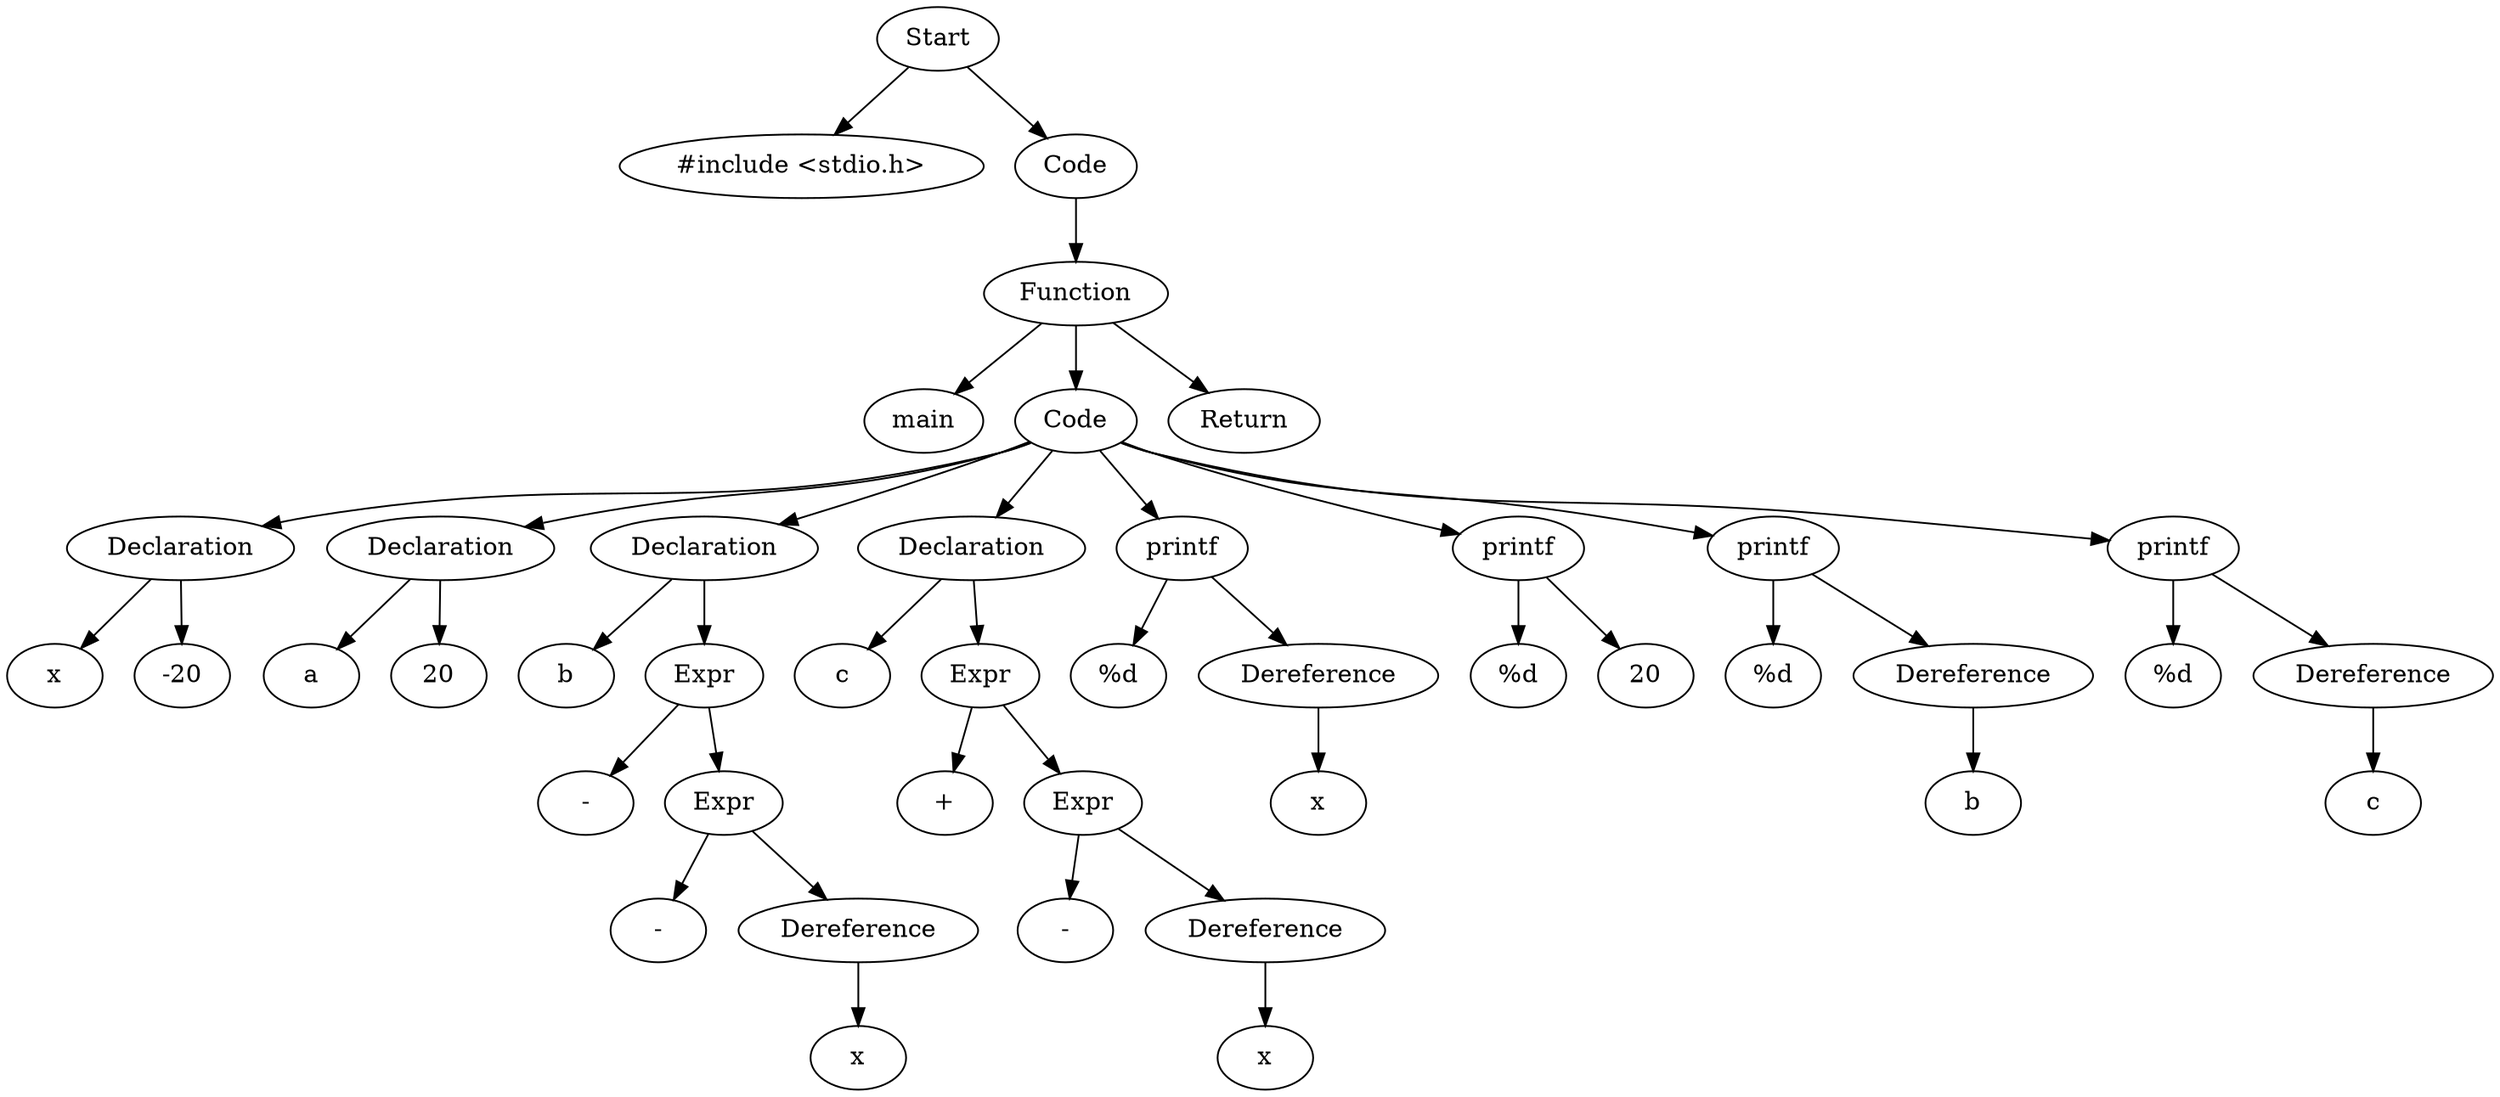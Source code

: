 digraph AST {
  "127805895047872" [label="Start"];
  "127805895047872" -> "127805895043264";
  "127805895047872" -> "127805895044176";
  "127805895043264" [label="#include <stdio.h>"];
  "127805895044176" [label="Code"];
  "127805895044176" -> "127805895040480";
  "127805895040480" [label="Function"];
  "127805895040480" -> "127805895048304";
  "127805895040480" -> "127805895040768";
  "127805895040480" -> "127805895034432";
  "127805895048304" [label="main"];
  "127805895040768" [label="Code"];
  "127805895040768" -> "127805895044656";
  "127805895040768" -> "127805895033520";
  "127805895040768" -> "127805895042688";
  "127805895040768" -> "127805895041968";
  "127805895040768" -> "127805895040144";
  "127805895040768" -> "127805895040816";
  "127805895040768" -> "127805895035968";
  "127805895040768" -> "127805895038512";
  "127805895044656" [label="Declaration"];
  "127805895044656" -> "127805895040384";
  "127805895044656" -> "127805895042064";
  "127805895040384" [label="x"];
  "127805895042064" [label="-20"];
  "127805895033520" [label="Declaration"];
  "127805895033520" -> "127805895033808";
  "127805895033520" -> "127805895038272";
  "127805895033808" [label="a"];
  "127805895038272" [label="20"];
  "127805895042688" [label="Declaration"];
  "127805895042688" -> "127805895047968";
  "127805895042688" -> "127805895037504";
  "127805895047968" [label="b"];
  "127805895037504" [label="Expr"];
  "127805895037504" -> "127805895035248";
  "127805895037504" -> "127805895044896";
  "127805895035248" [label="-"];
  "127805895044896" [label="Expr"];
  "127805895044896" -> "127805895034048";
  "127805895044896" -> "127805895038896";
  "127805895034048" [label="-"];
  "127805895038896" [label="Dereference"];
  "127805895038896" -> "127805895043216";
  "127805895043216" [label="x"];
  "127805895041968" [label="Declaration"];
  "127805895041968" -> "127805895048880";
  "127805895041968" -> "127805895037456";
  "127805895048880" [label="c"];
  "127805895037456" [label="Expr"];
  "127805895037456" -> "127805895044944";
  "127805895037456" -> "127805895048448";
  "127805895044944" [label="+"];
  "127805895048448" [label="Expr"];
  "127805895048448" -> "127805895038176";
  "127805895048448" -> "127805895040528";
  "127805895038176" [label="-"];
  "127805895040528" [label="Dereference"];
  "127805895040528" -> "127805895039760";
  "127805895039760" [label="x"];
  "127805895040144" [label="printf"];
  "127805895040144" -> "127805895036736";
  "127805895040144" -> "127805895040096";
  "127805895036736" [label="%d"];
  "127805895040096" [label="Dereference"];
  "127805895040096" -> "127805895040864";
  "127805895040864" [label="x"];
  "127805895040816" [label="printf"];
  "127805895040816" -> "127805895037120";
  "127805895040816" -> "127805895037024";
  "127805895037120" [label="%d"];
  "127805895037024" [label="20"];
  "127805895035968" [label="printf"];
  "127805895035968" -> "127805895036112";
  "127805895035968" -> "127805895048064";
  "127805895036112" [label="%d"];
  "127805895048064" [label="Dereference"];
  "127805895048064" -> "127805895039856";
  "127805895039856" [label="b"];
  "127805895038512" [label="printf"];
  "127805895038512" -> "127805895036352";
  "127805895038512" -> "127805895047632";
  "127805895036352" [label="%d"];
  "127805895047632" [label="Dereference"];
  "127805895047632" -> "127805895040240";
  "127805895040240" [label="c"];
  "127805895034432" [label="Return"];
}
